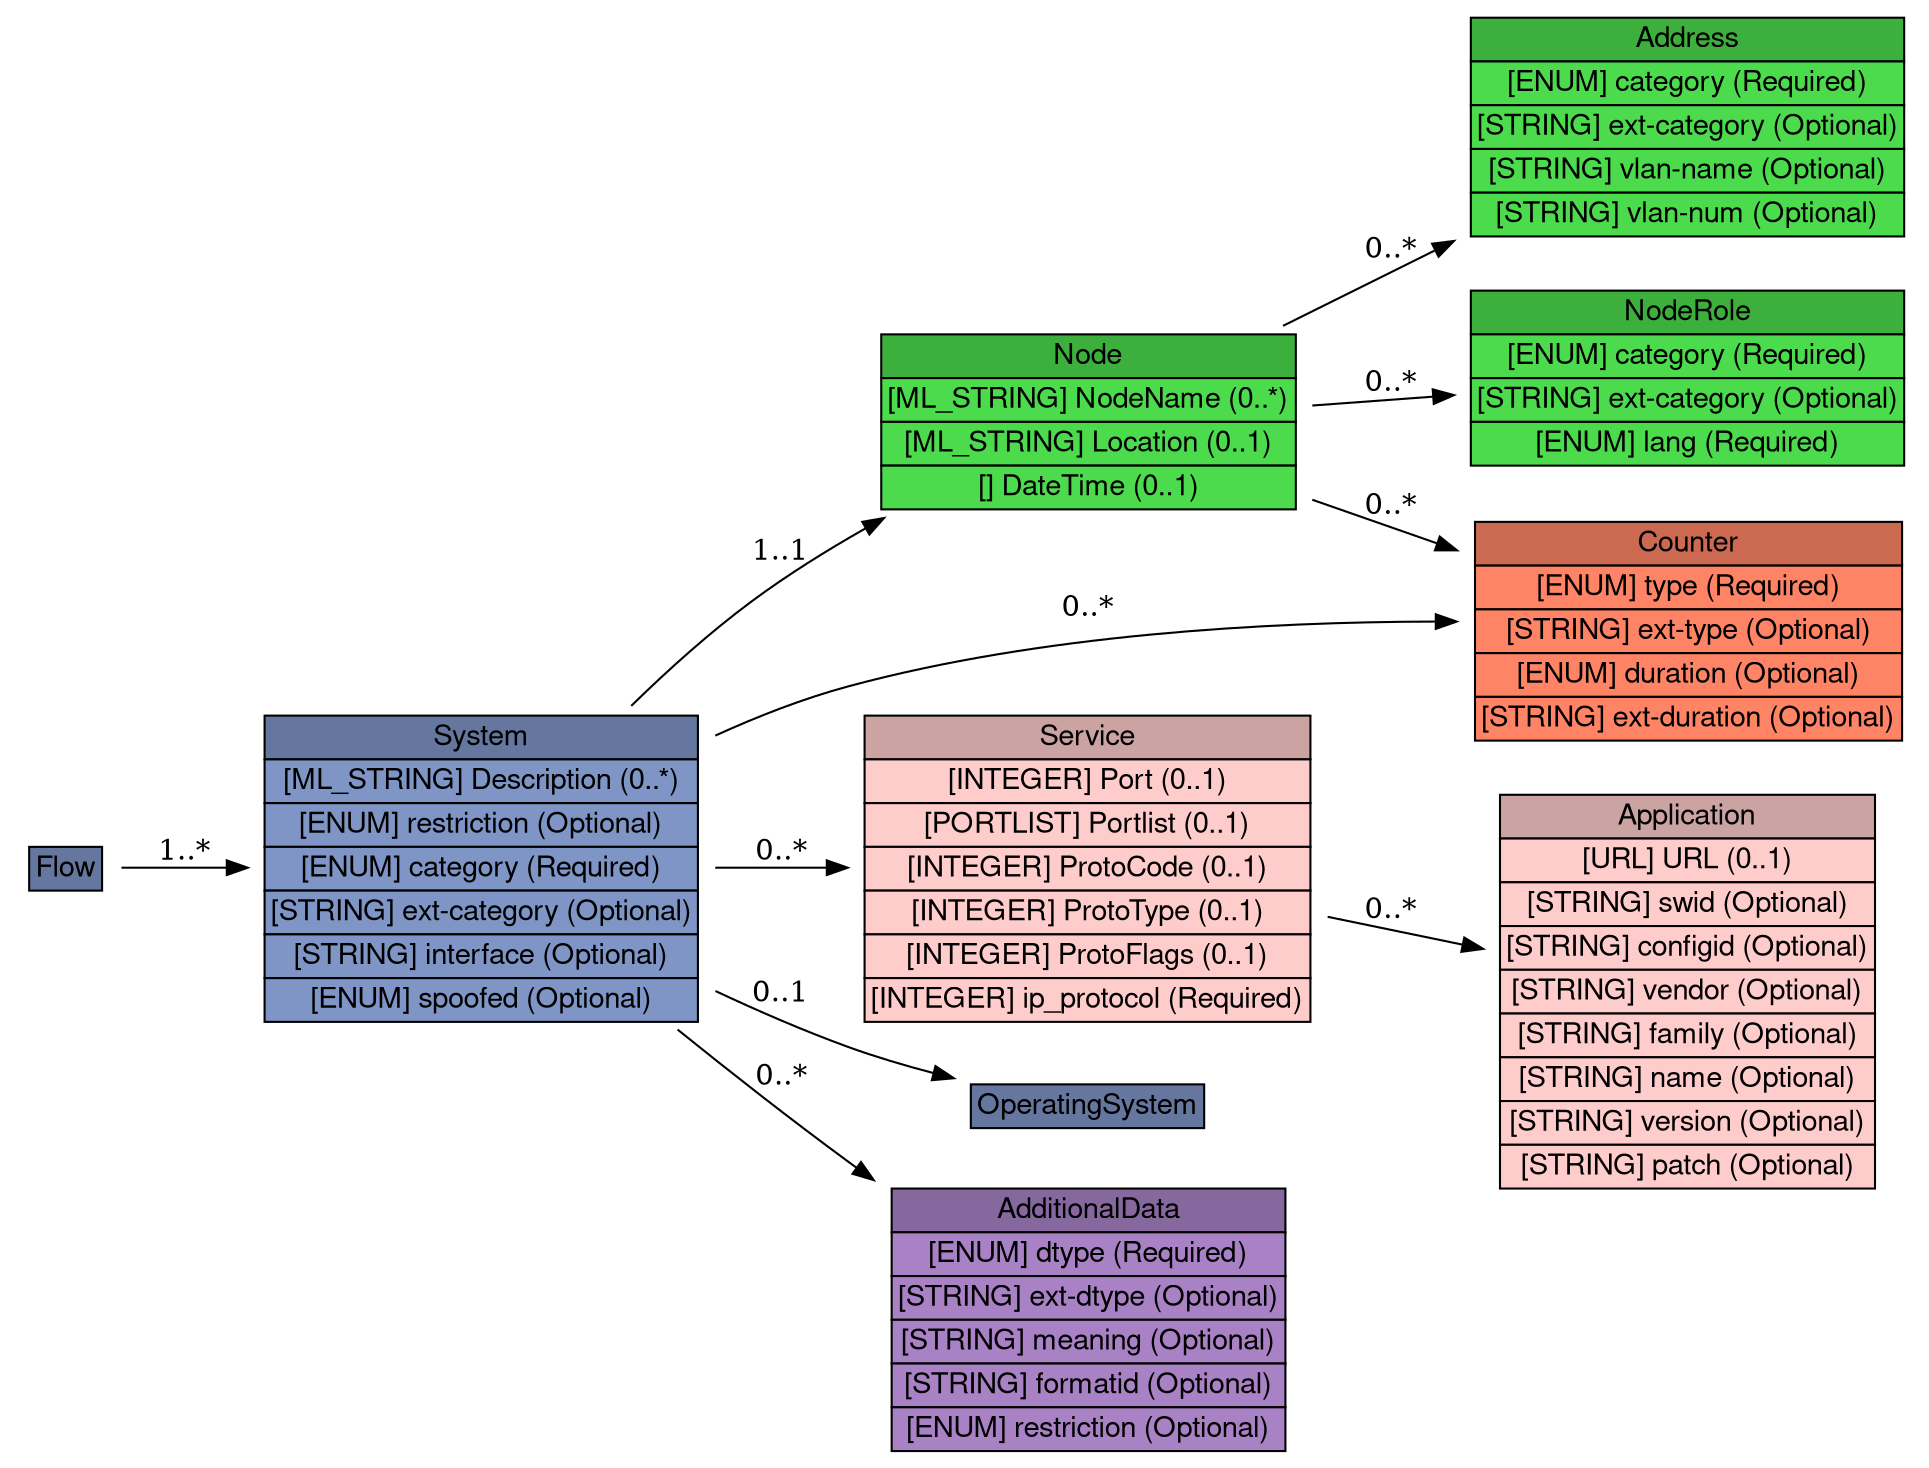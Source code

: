 digraph Flow {
	graph [bb="0,0,903,696.5",
		rankdir=LR
	];
	node [label="\N"];
	Flow	 [height=0.5,
		label=<<table BORDER="0" CELLBORDER="1" CELLSPACING="0"> <tr> <td BGCOLOR="#65779e" HREF="/idmef_parser/IODEFv1/Flow.html" TITLE="The Flow class groups related the source and target hosts. "><FONT FACE="Nimbus Sans L">Flow</FONT></td> </tr>" %</table>>,
		pos="27,284",
		shape=plaintext,
		width=0.75];
	System	 [height=2.1528,
		label=<<table BORDER="0" CELLBORDER="1" CELLSPACING="0"> <tr> <td BGCOLOR="#65779e" HREF="/idmef_parser/IODEFv1/System.html" TITLE="The System class describes a system or network involved in an event. The systems or networks represented by this class are categorized according to the role they played in the incident through the category attribute. The value of this category attribute dictates the semantics of the aggregated classes in the System class. If the category attribute has a value of &quot;source&quot;, then the aggregated classes denote the machine and service from which the activity is originating. With a category attribute value of &quot;target&quot; or &quot;intermediary&quot;, then the machine or service is the one targeted in the activity. A value of &quot;sensor&quot; dictates that this System was part of an instrumentation to monitor the network. "><FONT FACE="Nimbus Sans L">System</FONT></td> </tr>" %<tr><td BGCOLOR="#7e95c5"  HREF="/idmef_parser/IODEFv1/System.html" TITLE="A free-form text description of the System."><FONT FACE="Nimbus Sans L">[ML_STRING] Description (0..*)</FONT></td></tr>%<tr><td BGCOLOR="#7e95c5"  HREF="/idmef_parser/IODEFv1/System.html" TITLE="This attribute is defined in Section 3.2."><FONT FACE="Nimbus Sans L">[ENUM] restriction (Optional)</FONT></td></tr>%<tr><td BGCOLOR="#7e95c5"  HREF="/idmef_parser/IODEFv1/System.html" TITLE="Classifies the role the host or network played in the incident.  The possible values are:"><FONT FACE="Nimbus Sans L">[ENUM] category (Required)</FONT></td></tr>%<tr><td BGCOLOR="#7e95c5"  HREF="/idmef_parser/IODEFv1/System.html" TITLE="A means by which to extend the category attribute.  See Section 5.1."><FONT FACE="Nimbus Sans L">[STRING] ext-category (Optional)</FONT></td></tr>%<tr><td BGCOLOR="#7e95c5"  HREF="/idmef_parser/IODEFv1/System.html" TITLE="Specifies the interface on which the event(s) on this System originated.  If the Node class specifies a network rather than a host, this attribute has no meaning."><FONT FACE="Nimbus Sans L">[STRING] interface (Optional)</FONT></td></tr>%<tr><td BGCOLOR="#7e95c5"  HREF="/idmef_parser/IODEFv1/System.html" TITLE="An indication of confidence in whether this System was the true target or attacking host.  The permitted values for this attribute are shown below.  The default value is &quot;unknown&quot;."><FONT FACE="Nimbus Sans L">[ENUM] spoofed (Optional)</FONT></td></tr>%</table>>,
		pos="224,284",
		shape=plaintext,
		width=3.0833];
	Flow -> System	 [label="1..*",
		lp="83.5,291.5",
		pos="e,112.88,284 54.392,284 67.683,284 84.674,284 102.74,284"];
	"Node"	 [height=1.2778,
		label=<<table BORDER="0" CELLBORDER="1" CELLSPACING="0"> <tr> <td BGCOLOR="#3daf3d" HREF="/idmef_parser/IODEFv1/Node.html" TITLE="The Node class names a system (e.g., PC, router) or network. "><FONT FACE="Nimbus Sans L">Node</FONT></td> </tr>" %<tr><td BGCOLOR="#4cdb4c"  HREF="/idmef_parser/IODEFv1/Node.html" TITLE="The name of the Node (e.g., fully qualified domain name).  This information MUST be provided if no Address information is given."><FONT FACE="Nimbus Sans L">[ML_STRING] NodeName (0..*)</FONT></td></tr>%<tr><td BGCOLOR="#4cdb4c"  HREF="/idmef_parser/IODEFv1/Node.html" TITLE="A free-from description of the physical location of the equipment."><FONT FACE="Nimbus Sans L">[ML_STRING] Location (0..1)</FONT></td></tr>%<tr><td BGCOLOR="#4cdb4c"  HREF="/idmef_parser/IODEFv1/Node.html" TITLE="A timestamp of when the resolution between the name and address was performed.  This information SHOULD be provided if both an Address and NodeName are specified."><FONT FACE="Nimbus Sans L">[] DateTime (0..1)</FONT></td></tr>%</table>>,
		pos="508,498",
		shape=plaintext,
		width=2.9583];
	System -> "Node"	 [label="1..1",
		lp="364.5,432.5",
		pos="e,415.24,451.99 295.49,361.83 313.41,379.34 333.19,397.13 353,412 369.5,424.39 387.98,436.18 406.28,446.85"];
	Counter	 [height=1.5694,
		label=<<table BORDER="0" CELLBORDER="1" CELLSPACING="0"> <tr> <td BGCOLOR="#cc6a51" HREF="/idmef_parser/IODEFv1/Counter.html" TITLE="The Counter class summarize multiple occurrences of some event, or conveys counts or rates on various features (e.g., packets, sessions, events). "><FONT FACE="Nimbus Sans L">Counter</FONT></td> </tr>" %<tr><td BGCOLOR="#ff8465"  HREF="/idmef_parser/IODEFv1/Counter.html" TITLE="Specifies the units of the element content."><FONT FACE="Nimbus Sans L">[ENUM] type (Required)</FONT></td></tr>%<tr><td BGCOLOR="#ff8465"  HREF="/idmef_parser/IODEFv1/Counter.html" TITLE="A means by which to extend the type attribute. See Section 5.1."><FONT FACE="Nimbus Sans L">[STRING] ext-type (Optional)</FONT></td></tr>%<tr><td BGCOLOR="#ff8465"  HREF="/idmef_parser/IODEFv1/Counter.html" TITLE="If present, the Counter class represents a rate rather than a count over the entire event.  In that case, this attribute specifies the denominator of the rate (where the type attribute specified the nominator).  The possible values of this attribute are defined in Section 3.10.2"><FONT FACE="Nimbus Sans L">[ENUM] duration (Optional)</FONT></td></tr>%<tr><td BGCOLOR="#ff8465"  HREF="/idmef_parser/IODEFv1/Counter.html" TITLE="A means by which to extend the duration attribute.  See Section 5.1."><FONT FACE="Nimbus Sans L">[STRING] ext-duration (Optional)</FONT></td></tr>%</table>>,
		pos="792,398",
		shape=plaintext,
		width=3.0417];
	System -> Counter	 [label="0..*",
		lp="508,408.5",
		pos="e,682.33,402.33 335.25,348.92 354.33,357.7 374.35,365.55 394,371 485.04,396.23 592.07,402.24 672.2,402.35"];
	Service	 [height=2.1528,
		label=<<table BORDER="0" CELLBORDER="1" CELLSPACING="0"> <tr> <td BGCOLOR="#cca3a3" HREF="/idmef_parser/IODEFv1/Service.html" TITLE="The Service class describes a network service of a host or network. The service is identified by specific port or list of ports, along with the application listening on that port. "><FONT FACE="Nimbus Sans L">Service</FONT></td> </tr>" %<tr><td BGCOLOR="#FFCCCC"  HREF="/idmef_parser/IODEFv1/Service.html" TITLE="A port number."><FONT FACE="Nimbus Sans L">[INTEGER] Port (0..1)</FONT></td></tr>%<tr><td BGCOLOR="#FFCCCC"  HREF="/idmef_parser/IODEFv1/Service.html" TITLE="A list of port numbers formatted according to Section 2.10."><FONT FACE="Nimbus Sans L">[PORTLIST] Portlist (0..1)</FONT></td></tr>%<tr><td BGCOLOR="#FFCCCC"  HREF="/idmef_parser/IODEFv1/Service.html" TITLE="A layer-4 protocol-specific code field (e.g., ICMP code field)."><FONT FACE="Nimbus Sans L">[INTEGER] ProtoCode (0..1)</FONT></td></tr>%<tr><td BGCOLOR="#FFCCCC"  HREF="/idmef_parser/IODEFv1/Service.html" TITLE="A layer-4 protocol specific type field (e.g., ICMP type field)."><FONT FACE="Nimbus Sans L">[INTEGER] ProtoType (0..1)</FONT></td></tr>%<tr><td BGCOLOR="#FFCCCC"  HREF="/idmef_parser/IODEFv1/Service.html" TITLE="A layer-4 protocol specific flag field (e.g., TCP flag field)."><FONT FACE="Nimbus Sans L">[INTEGER] ProtoFlags (0..1)</FONT></td></tr>%<tr><td BGCOLOR="#FFCCCC"  HREF="/idmef_parser/IODEFv1/Service.html" TITLE="The IANA protocol number."><FONT FACE="Nimbus Sans L">[INTEGER] ip_protocol (Required)</FONT></td></tr>%</table>>,
		pos="508,284",
		shape=plaintext,
		width=3.1667];
	System -> Service	 [label="0..*",
		lp="364.5,291.5",
		pos="e,393.78,284 335.02,284 351,284 367.52,284 383.73,284"];
	OperatingSystem	 [height=0.5,
		label=<<table BORDER="0" CELLBORDER="1" CELLSPACING="0"> <tr> <td BGCOLOR="#65779e" HREF="/idmef_parser/IODEFv1/OperatingSystem.html" TITLE="The OperatingSystem class describes the operating system running on a System. The definition is identical to the Application class (Section 3.17.1). "><FONT FACE="Nimbus Sans L">OperatingSystem</FONT></td> </tr>" %</table>>,
		pos="508,170",
		shape=plaintext,
		width=1.7778];
	System -> OperatingSystem	 [label="0..1",
		lp="364.5,220.5",
		pos="e,443.91,183.03 335.32,223.18 354.56,213.98 374.61,205.18 394,198 406.76,193.27 420.63,189.11 434.15,185.53"];
	AdditionalData	 [height=1.8611,
		label=<<table BORDER="0" CELLBORDER="1" CELLSPACING="0"> <tr> <td BGCOLOR="#87689e" HREF="/idmef_parser/IODEFv1/AdditionalData.html" TITLE="The AdditionalData class serves as an extension mechanism for information not otherwise represented in the data model. For relatively simple information, atomic data types (e.g., integers, strings) are provided with a mechanism to annotate their meaning. The class can also be used to extend the data model (and the associated Schema) to support proprietary extensions by encapsulating entire XML documents conforming to another Schema (e.g., IDMEF). A detailed discussion for extending the data model and the schema can be found in Section 5. "><FONT FACE="Nimbus Sans L">AdditionalData</FONT></td> </tr>" %<tr><td BGCOLOR="#a982c6"  HREF="/idmef_parser/IODEFv1/AdditionalData.html" TITLE="The data type of the element content.  The permitted values for this attribute are shown below.  The default value is &quot;string&quot;."><FONT FACE="Nimbus Sans L">[ENUM] dtype (Required)</FONT></td></tr>%<tr><td BGCOLOR="#a982c6"  HREF="/idmef_parser/IODEFv1/AdditionalData.html" TITLE="A means by which to extend the dtype attribute.  See Section 5.1."><FONT FACE="Nimbus Sans L">[STRING] ext-dtype (Optional)</FONT></td></tr>%<tr><td BGCOLOR="#a982c6"  HREF="/idmef_parser/IODEFv1/AdditionalData.html" TITLE="A free-form description of the element content."><FONT FACE="Nimbus Sans L">[STRING] meaning (Optional)</FONT></td></tr>%<tr><td BGCOLOR="#a982c6"  HREF="/idmef_parser/IODEFv1/AdditionalData.html" TITLE="An identifier referencing the format and semantics of the element content."><FONT FACE="Nimbus Sans L">[STRING] formatid (Optional)</FONT></td></tr>%<tr><td BGCOLOR="#a982c6"  HREF="/idmef_parser/IODEFv1/AdditionalData.html" TITLE="This attribute has been defined in Section 3.2."><FONT FACE="Nimbus Sans L">[ENUM] restriction (Optional)</FONT></td></tr>%</table>>,
		pos="508,67",
		shape=plaintext,
		width=2.8194];
	System -> AdditionalData	 [label="0..*",
		lp="364.5,179.5",
		pos="e,406.3,134.01 313.91,206.47 339.37,185.34 367.4,162.81 394,143 395.38,141.97 396.77,140.95 398.17,139.92"];
	Address	 [height=1.5694,
		label=<<table BORDER="0" CELLBORDER="1" CELLSPACING="0"> <tr> <td BGCOLOR="#3daf3d" HREF="/idmef_parser/IODEFv1/Address.html" TITLE="The Address class represents a hardware (layer-2), network (layer-3), or application (layer-7) address. "><FONT FACE="Nimbus Sans L">Address</FONT></td> </tr>" %<tr><td BGCOLOR="#4cdb4c"  HREF="/idmef_parser/IODEFv1/Address.html" TITLE="The type of address represented.  The permitted values for this attribute are shown below.  The default value is &quot;ipv4-addr&quot;."><FONT FACE="Nimbus Sans L">[ENUM] category (Required)</FONT></td></tr>%<tr><td BGCOLOR="#4cdb4c"  HREF="/idmef_parser/IODEFv1/Address.html" TITLE="A means by which to extend the category attribute.  See Section 5.1."><FONT FACE="Nimbus Sans L">[STRING] ext-category (Optional)</FONT></td></tr>%<tr><td BGCOLOR="#4cdb4c"  HREF="/idmef_parser/IODEFv1/Address.html" TITLE="The name of the Virtual LAN to which the address belongs."><FONT FACE="Nimbus Sans L">[STRING] vlan-name (Optional)</FONT></td></tr>%<tr><td BGCOLOR="#4cdb4c"  HREF="/idmef_parser/IODEFv1/Address.html" TITLE="The number of the Virtual LAN to which the address belongs."><FONT FACE="Nimbus Sans L">[STRING] vlan-num (Optional)</FONT></td></tr>%</table>>,
		pos="792,640",
		shape=plaintext,
		width=3.0833];
	"Node" -> Address	 [label="0..*",
		lp="651.5,580.5",
		pos="e,680.93,584.47 600.21,544.1 623.04,555.52 647.84,567.92 671.8,579.9"];
	NodeRole	 [height=1.2778,
		label=<<table BORDER="0" CELLBORDER="1" CELLSPACING="0"> <tr> <td BGCOLOR="#3daf3d" HREF="/idmef_parser/IODEFv1/NodeRole.html" TITLE="The NodeRole class describes the intended function performed by a particular host. "><FONT FACE="Nimbus Sans L">NodeRole</FONT></td> </tr>" %<tr><td BGCOLOR="#4cdb4c"  HREF="/idmef_parser/IODEFv1/NodeRole.html" TITLE="Functionality provided by a node."><FONT FACE="Nimbus Sans L">[ENUM] category (Required)</FONT></td></tr>%<tr><td BGCOLOR="#4cdb4c"  HREF="/idmef_parser/IODEFv1/NodeRole.html" TITLE="A means by which to extend the category attribute.  See Section 5.1."><FONT FACE="Nimbus Sans L">[STRING] ext-category (Optional)</FONT></td></tr>%<tr><td BGCOLOR="#4cdb4c"  HREF="/idmef_parser/IODEFv1/NodeRole.html" TITLE="A valid language code per RFC 4646 [7] constrained by the definition of &quot;xs:language&quot;.  The interpretation of this code is described in Section 6."><FONT FACE="Nimbus Sans L">[ENUM] lang (Required)</FONT></td></tr>%</table>>,
		pos="792,519",
		shape=plaintext,
		width=3.0833];
	"Node" -> NodeRole	 [label="0..*",
		lp="651.5,516.5",
		pos="e,680.58,510.76 614.56,505.88 632.84,507.23 651.95,508.64 670.58,510.02"];
	"Node" -> Counter	 [label="0..*",
		lp="651.5,457.5",
		pos="e,682.48,436.56 614.56,460.48 633.63,453.76 653.61,446.73 673.01,439.9"];
	Application	 [height=2.7361,
		label=<<table BORDER="0" CELLBORDER="1" CELLSPACING="0"> <tr> <td BGCOLOR="#cca3a3" HREF="/idmef_parser/IODEFv1/Application.html" TITLE="The Application class describes an application running on a System providing a Service. "><FONT FACE="Nimbus Sans L">Application</FONT></td> </tr>" %<tr><td BGCOLOR="#FFCCCC"  HREF="/idmef_parser/IODEFv1/Application.html" TITLE="A URL describing the application."><FONT FACE="Nimbus Sans L">[URL] URL (0..1)</FONT></td></tr>%<tr><td BGCOLOR="#FFCCCC"  HREF="/idmef_parser/IODEFv1/Application.html" TITLE="An identifier that can be used to reference this software."><FONT FACE="Nimbus Sans L">[STRING] swid (Optional)</FONT></td></tr>%<tr><td BGCOLOR="#FFCCCC"  HREF="/idmef_parser/IODEFv1/Application.html" TITLE="An identifier that can be used to reference a particular configuration of this software."><FONT FACE="Nimbus Sans L">[STRING] configid (Optional)</FONT></td></tr>%<tr><td BGCOLOR="#FFCCCC"  HREF="/idmef_parser/IODEFv1/Application.html" TITLE="Vendor name of the software."><FONT FACE="Nimbus Sans L">[STRING] vendor (Optional)</FONT></td></tr>%<tr><td BGCOLOR="#FFCCCC"  HREF="/idmef_parser/IODEFv1/Application.html" TITLE="Family of the software."><FONT FACE="Nimbus Sans L">[STRING] family (Optional)</FONT></td></tr>%<tr><td BGCOLOR="#FFCCCC"  HREF="/idmef_parser/IODEFv1/Application.html" TITLE="Name of the software."><FONT FACE="Nimbus Sans L">[STRING] name (Optional)</FONT></td></tr>%<tr><td BGCOLOR="#FFCCCC"  HREF="/idmef_parser/IODEFv1/Application.html" TITLE="Version of the software."><FONT FACE="Nimbus Sans L">[STRING] version (Optional)</FONT></td></tr>%<tr><td BGCOLOR="#FFCCCC"  HREF="/idmef_parser/IODEFv1/Application.html" TITLE="Patch or service pack level of the software."><FONT FACE="Nimbus Sans L">[STRING] patch (Optional)</FONT></td></tr>%</table>>,
		pos="792,225",
		shape=plaintext,
		width=2.7083];
	Service -> Application	 [label="0..*",
		lp="651.5,263.5",
		pos="e,694.38,245.28 622.29,260.26 642.82,255.99 664.15,251.56 684.48,247.34"];
}
